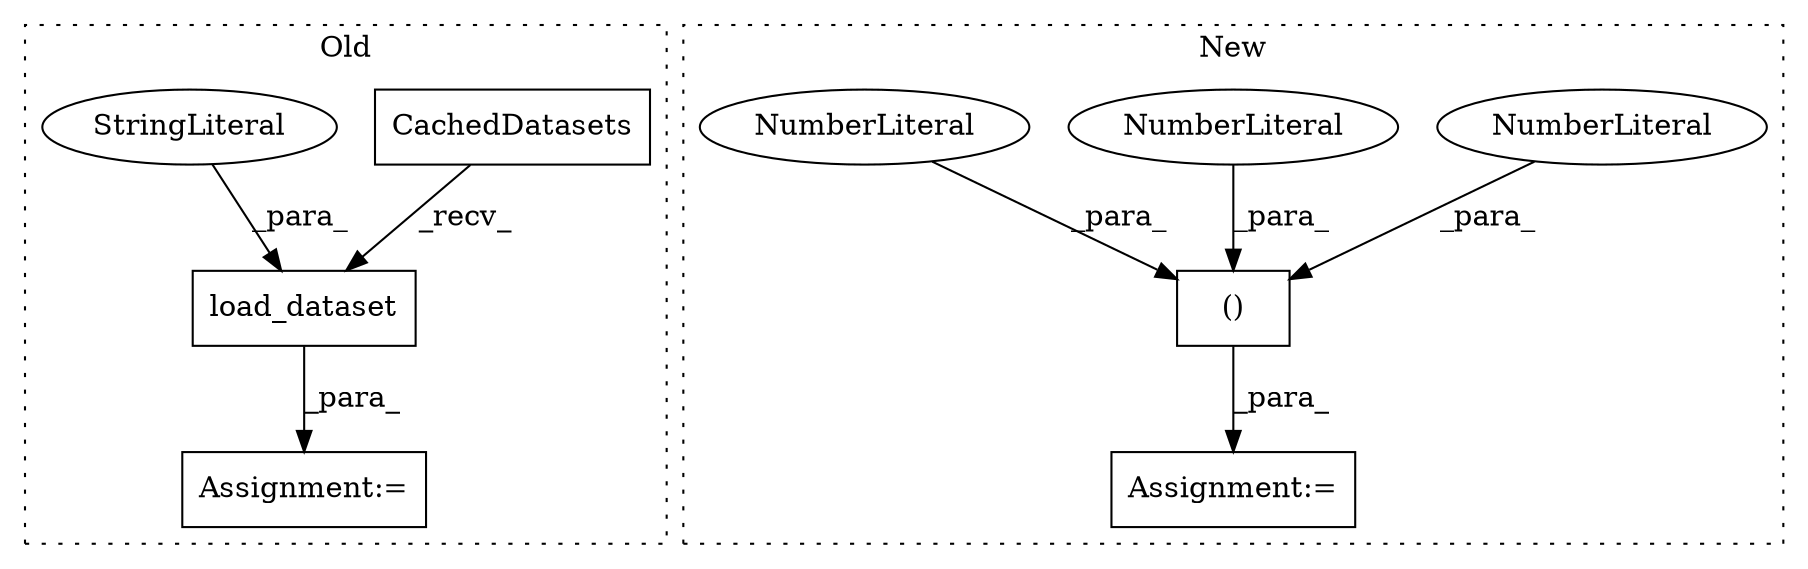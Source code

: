 digraph G {
subgraph cluster0 {
1 [label="load_dataset" a="32" s="4086,4106" l="13,1" shape="box"];
3 [label="CachedDatasets" a="32" s="4069" l="16" shape="box"];
7 [label="Assignment:=" a="7" s="4067" l="2" shape="box"];
8 [label="StringLiteral" a="45" s="4099" l="7" shape="ellipse"];
label = "Old";
style="dotted";
}
subgraph cluster1 {
2 [label="()" a="106" s="3964" l="31" shape="box"];
4 [label="NumberLiteral" a="34" s="3994" l="1" shape="ellipse"];
5 [label="NumberLiteral" a="34" s="3979" l="2" shape="ellipse"];
6 [label="NumberLiteral" a="34" s="3964" l="2" shape="ellipse"];
9 [label="Assignment:=" a="7" s="3957" l="7" shape="box"];
label = "New";
style="dotted";
}
1 -> 7 [label="_para_"];
2 -> 9 [label="_para_"];
3 -> 1 [label="_recv_"];
4 -> 2 [label="_para_"];
5 -> 2 [label="_para_"];
6 -> 2 [label="_para_"];
8 -> 1 [label="_para_"];
}
